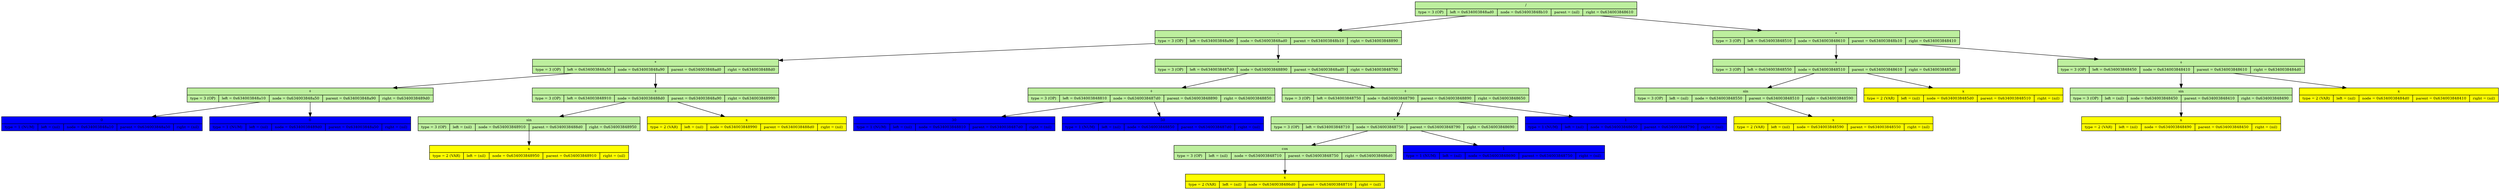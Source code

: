 digraph
{
	node[fontsize=9]

	node_0x634003848b10 [shape=record, label = "{/| {type = 3 (OP) | left = 0x634003848ad0 | node = 0x634003848b10 | parent = (nil) | right = 0x634003848610}}" style="filled",fillcolor="#BDEF9E"]

	node_0x634003848ad0 [shape=record, label = "{-| {type = 3 (OP) | left = 0x634003848a90 | node = 0x634003848ad0 | parent = 0x634003848b10 | right = 0x634003848890}}" style="filled",fillcolor="#BDEF9E"]

	edge[color="black",fontsize=12]
	node_0x634003848b10 -> node_0x634003848ad0

	node_0x634003848a90 [shape=record, label = "{*| {type = 3 (OP) | left = 0x634003848a50 | node = 0x634003848a90 | parent = 0x634003848ad0 | right = 0x6340038488d0}}" style="filled",fillcolor="#BDEF9E"]

	edge[color="black",fontsize=12]
	node_0x634003848ad0 -> node_0x634003848a90

	node_0x634003848a50 [shape=record, label = "{+| {type = 3 (OP) | left = 0x634003848a10 | node = 0x634003848a50 | parent = 0x634003848a90 | right = 0x6340038489d0}}" style="filled",fillcolor="#BDEF9E"]

	edge[color="black",fontsize=12]
	node_0x634003848a90 -> node_0x634003848a50

	node_0x634003848a10 [shape=record, label = "{0| {type = 1 (NUM) | left = (nil) | node = 0x634003848a10 | parent = 0x634003848a50 | right = (nil)}}" style="filled",fillcolor="blue"]

	edge[color="black",fontsize=12]
	node_0x634003848a50 -> node_0x634003848a10

	node_0x6340038489d0 [shape=record, label = "{0| {type = 1 (NUM) | left = (nil) | node = 0x6340038489d0 | parent = 0x634003848a50 | right = (nil)}}" style="filled",fillcolor="blue"]

	edge[color="black",fontsize=12]
	node_0x634003848a50 -> node_0x6340038489d0

	node_0x6340038488d0 [shape=record, label = "{+| {type = 3 (OP) | left = 0x634003848910 | node = 0x6340038488d0 | parent = 0x634003848a90 | right = 0x634003848990}}" style="filled",fillcolor="#BDEF9E"]

	edge[color="black",fontsize=12]
	node_0x634003848a90 -> node_0x6340038488d0

	node_0x634003848910 [shape=record, label = "{sin| {type = 3 (OP) | left = (nil) | node = 0x634003848910 | parent = 0x6340038488d0 | right = 0x634003848950}}" style="filled",fillcolor="#BDEF9E"]

	edge[color="black",fontsize=12]
	node_0x6340038488d0 -> node_0x634003848910

	node_0x634003848950 [shape=record, label = "{x | {type = 2 (VAR) | left = (nil) | node = 0x634003848950 | parent = 0x634003848910 | right = (nil)}}" style="filled",fillcolor="yellow"]

	edge[color="black",fontsize=12]
	node_0x634003848910 -> node_0x634003848950

	node_0x634003848990 [shape=record, label = "{x | {type = 2 (VAR) | left = (nil) | node = 0x634003848990 | parent = 0x6340038488d0 | right = (nil)}}" style="filled",fillcolor="yellow"]

	edge[color="black",fontsize=12]
	node_0x6340038488d0 -> node_0x634003848990

	node_0x634003848890 [shape=record, label = "{*| {type = 3 (OP) | left = 0x6340038487d0 | node = 0x634003848890 | parent = 0x634003848ad0 | right = 0x634003848790}}" style="filled",fillcolor="#BDEF9E"]

	edge[color="black",fontsize=12]
	node_0x634003848ad0 -> node_0x634003848890

	node_0x6340038487d0 [shape=record, label = "{+| {type = 3 (OP) | left = 0x634003848810 | node = 0x6340038487d0 | parent = 0x634003848890 | right = 0x634003848850}}" style="filled",fillcolor="#BDEF9E"]

	edge[color="black",fontsize=12]
	node_0x634003848890 -> node_0x6340038487d0

	node_0x634003848810 [shape=record, label = "{30| {type = 1 (NUM) | left = (nil) | node = 0x634003848810 | parent = 0x6340038487d0 | right = (nil)}}" style="filled",fillcolor="blue"]

	edge[color="black",fontsize=12]
	node_0x6340038487d0 -> node_0x634003848810

	node_0x634003848850 [shape=record, label = "{50| {type = 1 (NUM) | left = (nil) | node = 0x634003848850 | parent = 0x6340038487d0 | right = (nil)}}" style="filled",fillcolor="blue"]

	edge[color="black",fontsize=12]
	node_0x6340038487d0 -> node_0x634003848850

	node_0x634003848790 [shape=record, label = "{+| {type = 3 (OP) | left = 0x634003848750 | node = 0x634003848790 | parent = 0x634003848890 | right = 0x634003848650}}" style="filled",fillcolor="#BDEF9E"]

	edge[color="black",fontsize=12]
	node_0x634003848890 -> node_0x634003848790

	node_0x634003848750 [shape=record, label = "{*| {type = 3 (OP) | left = 0x634003848710 | node = 0x634003848750 | parent = 0x634003848790 | right = 0x634003848690}}" style="filled",fillcolor="#BDEF9E"]

	edge[color="black",fontsize=12]
	node_0x634003848790 -> node_0x634003848750

	node_0x634003848710 [shape=record, label = "{cos| {type = 3 (OP) | left = (nil) | node = 0x634003848710 | parent = 0x634003848750 | right = 0x6340038486d0}}" style="filled",fillcolor="#BDEF9E"]

	edge[color="black",fontsize=12]
	node_0x634003848750 -> node_0x634003848710

	node_0x6340038486d0 [shape=record, label = "{x | {type = 2 (VAR) | left = (nil) | node = 0x6340038486d0 | parent = 0x634003848710 | right = (nil)}}" style="filled",fillcolor="yellow"]

	edge[color="black",fontsize=12]
	node_0x634003848710 -> node_0x6340038486d0

	node_0x634003848690 [shape=record, label = "{1| {type = 1 (NUM) | left = (nil) | node = 0x634003848690 | parent = 0x634003848750 | right = (nil)}}" style="filled",fillcolor="blue"]

	edge[color="black",fontsize=12]
	node_0x634003848750 -> node_0x634003848690

	node_0x634003848650 [shape=record, label = "{1| {type = 1 (NUM) | left = (nil) | node = 0x634003848650 | parent = 0x634003848790 | right = (nil)}}" style="filled",fillcolor="blue"]

	edge[color="black",fontsize=12]
	node_0x634003848790 -> node_0x634003848650

	node_0x634003848610 [shape=record, label = "{*| {type = 3 (OP) | left = 0x634003848510 | node = 0x634003848610 | parent = 0x634003848b10 | right = 0x634003848410}}" style="filled",fillcolor="#BDEF9E"]

	edge[color="black",fontsize=12]
	node_0x634003848b10 -> node_0x634003848610

	node_0x634003848510 [shape=record, label = "{+| {type = 3 (OP) | left = 0x634003848550 | node = 0x634003848510 | parent = 0x634003848610 | right = 0x6340038485d0}}" style="filled",fillcolor="#BDEF9E"]

	edge[color="black",fontsize=12]
	node_0x634003848610 -> node_0x634003848510

	node_0x634003848550 [shape=record, label = "{sin| {type = 3 (OP) | left = (nil) | node = 0x634003848550 | parent = 0x634003848510 | right = 0x634003848590}}" style="filled",fillcolor="#BDEF9E"]

	edge[color="black",fontsize=12]
	node_0x634003848510 -> node_0x634003848550

	node_0x634003848590 [shape=record, label = "{x | {type = 2 (VAR) | left = (nil) | node = 0x634003848590 | parent = 0x634003848550 | right = (nil)}}" style="filled",fillcolor="yellow"]

	edge[color="black",fontsize=12]
	node_0x634003848550 -> node_0x634003848590

	node_0x6340038485d0 [shape=record, label = "{x | {type = 2 (VAR) | left = (nil) | node = 0x6340038485d0 | parent = 0x634003848510 | right = (nil)}}" style="filled",fillcolor="yellow"]

	edge[color="black",fontsize=12]
	node_0x634003848510 -> node_0x6340038485d0

	node_0x634003848410 [shape=record, label = "{+| {type = 3 (OP) | left = 0x634003848450 | node = 0x634003848410 | parent = 0x634003848610 | right = 0x6340038484d0}}" style="filled",fillcolor="#BDEF9E"]

	edge[color="black",fontsize=12]
	node_0x634003848610 -> node_0x634003848410

	node_0x634003848450 [shape=record, label = "{sin| {type = 3 (OP) | left = (nil) | node = 0x634003848450 | parent = 0x634003848410 | right = 0x634003848490}}" style="filled",fillcolor="#BDEF9E"]

	edge[color="black",fontsize=12]
	node_0x634003848410 -> node_0x634003848450

	node_0x634003848490 [shape=record, label = "{x | {type = 2 (VAR) | left = (nil) | node = 0x634003848490 | parent = 0x634003848450 | right = (nil)}}" style="filled",fillcolor="yellow"]

	edge[color="black",fontsize=12]
	node_0x634003848450 -> node_0x634003848490

	node_0x6340038484d0 [shape=record, label = "{x | {type = 2 (VAR) | left = (nil) | node = 0x6340038484d0 | parent = 0x634003848410 | right = (nil)}}" style="filled",fillcolor="yellow"]

	edge[color="black",fontsize=12]
	node_0x634003848410 -> node_0x6340038484d0

	}